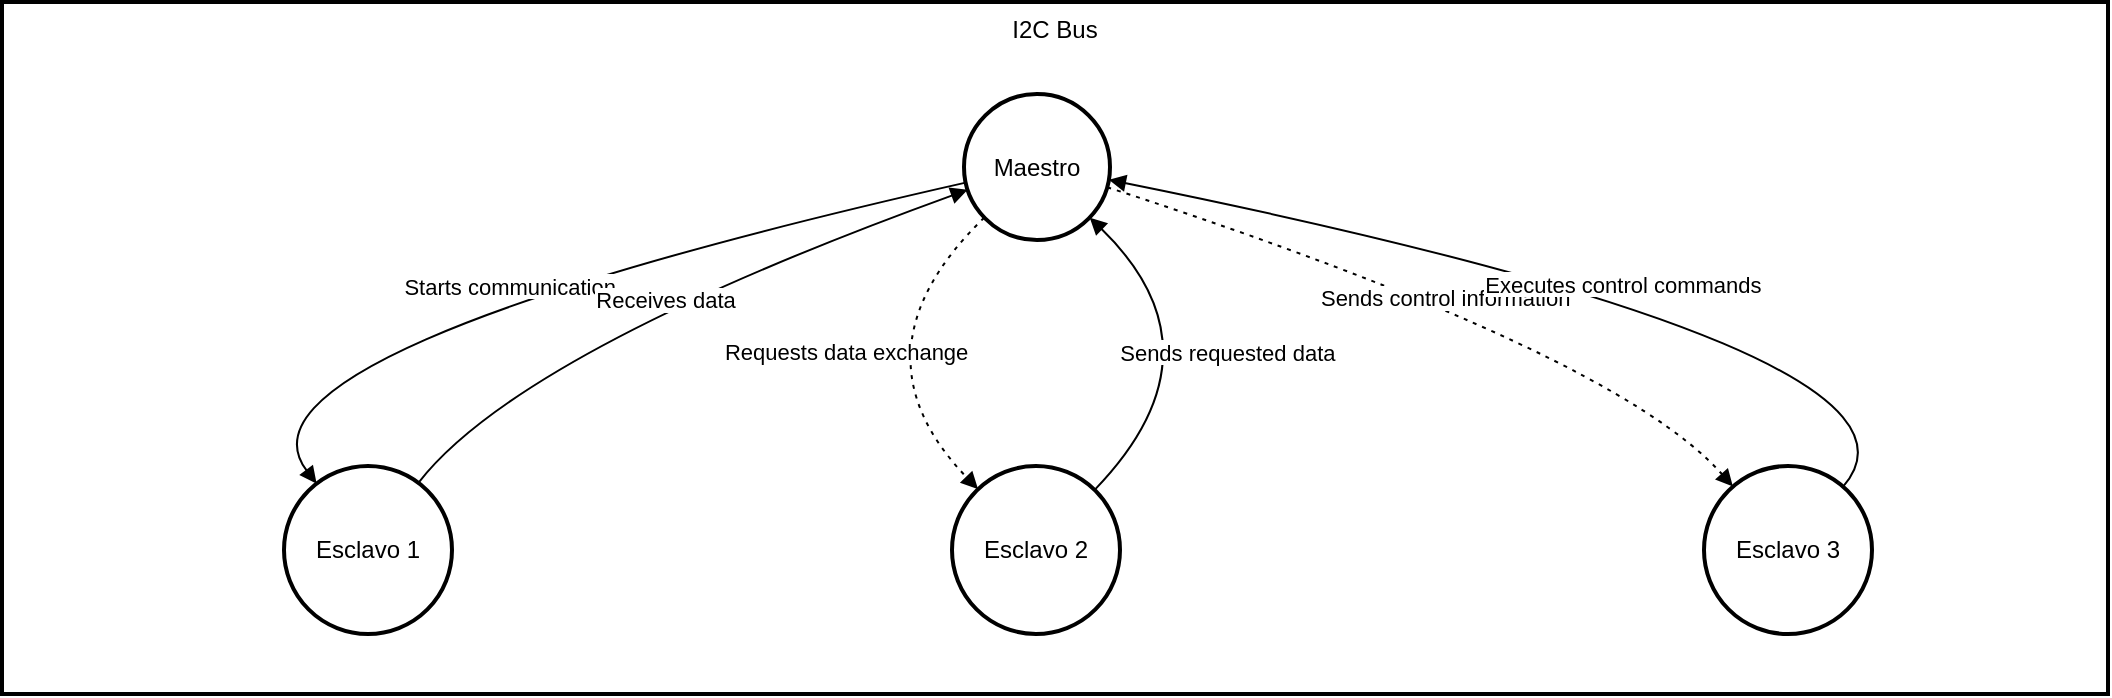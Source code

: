 <mxfile version="24.8.3">
  <diagram name="Página-1" id="Keg62D5gHDj6_HqwE0r5">
    <mxGraphModel>
      <root>
        <mxCell id="0" />
        <mxCell id="1" parent="0" />
        <mxCell id="2" value="I2C Bus" style="whiteSpace=wrap;strokeWidth=2;verticalAlign=top;" vertex="1" parent="1">
          <mxGeometry x="8" y="8" width="1053" height="346" as="geometry" />
        </mxCell>
        <mxCell id="3" value="Maestro" style="ellipse;aspect=fixed;strokeWidth=2;whiteSpace=wrap;" vertex="1" parent="2">
          <mxGeometry x="481" y="46" width="73" height="73" as="geometry" />
        </mxCell>
        <mxCell id="4" value="Esclavo 1" style="ellipse;aspect=fixed;strokeWidth=2;whiteSpace=wrap;" vertex="1" parent="2">
          <mxGeometry x="141" y="232" width="84" height="84" as="geometry" />
        </mxCell>
        <mxCell id="5" value="Esclavo 2" style="ellipse;aspect=fixed;strokeWidth=2;whiteSpace=wrap;" vertex="1" parent="2">
          <mxGeometry x="475" y="232" width="84" height="84" as="geometry" />
        </mxCell>
        <mxCell id="6" value="Esclavo 3" style="ellipse;aspect=fixed;strokeWidth=2;whiteSpace=wrap;" vertex="1" parent="2">
          <mxGeometry x="851" y="232" width="84" height="84" as="geometry" />
        </mxCell>
        <mxCell id="7" value="Starts communication" style="curved=1;startArrow=none;endArrow=block;exitX=0;exitY=0.61;entryX=0.11;entryY=0;" edge="1" parent="2" source="3" target="4">
          <mxGeometry relative="1" as="geometry">
            <Array as="points">
              <mxPoint x="107" y="175" />
            </Array>
          </mxGeometry>
        </mxCell>
        <mxCell id="8" value="Requests data exchange" style="curved=1;dashed=1;dashPattern=2 3;startArrow=none;endArrow=block;exitX=0;exitY=0.98;entryX=0.02;entryY=0;" edge="1" parent="2" source="3" target="5">
          <mxGeometry relative="1" as="geometry">
            <Array as="points">
              <mxPoint x="422" y="175" />
            </Array>
          </mxGeometry>
        </mxCell>
        <mxCell id="9" value="Sends control information" style="curved=1;dashed=1;dashPattern=2 3;startArrow=none;endArrow=block;exitX=1;exitY=0.65;entryX=0.06;entryY=0;" edge="1" parent="2" source="3" target="6">
          <mxGeometry relative="1" as="geometry">
            <Array as="points">
              <mxPoint x="806" y="175" />
            </Array>
          </mxGeometry>
        </mxCell>
        <mxCell id="10" value="Receives data" style="curved=1;startArrow=none;endArrow=block;exitX=0.88;exitY=0;entryX=0;entryY=0.67;" edge="1" parent="2" source="4" target="3">
          <mxGeometry relative="1" as="geometry">
            <Array as="points">
              <mxPoint x="259" y="175" />
            </Array>
          </mxGeometry>
        </mxCell>
        <mxCell id="11" value="Sends requested data" style="curved=1;startArrow=none;endArrow=block;exitX=0.99;exitY=0;entryX=1;entryY=0.98;" edge="1" parent="2" source="5" target="3">
          <mxGeometry relative="1" as="geometry">
            <Array as="points">
              <mxPoint x="613" y="175" />
            </Array>
          </mxGeometry>
        </mxCell>
        <mxCell id="12" value="Executes control commands" style="curved=1;startArrow=none;endArrow=block;exitX=0.94;exitY=0;entryX=1;entryY=0.59;" edge="1" parent="2" source="6" target="3">
          <mxGeometry relative="1" as="geometry">
            <Array as="points">
              <mxPoint x="980" y="175" />
            </Array>
          </mxGeometry>
        </mxCell>
      </root>
    </mxGraphModel>
  </diagram>
</mxfile>
